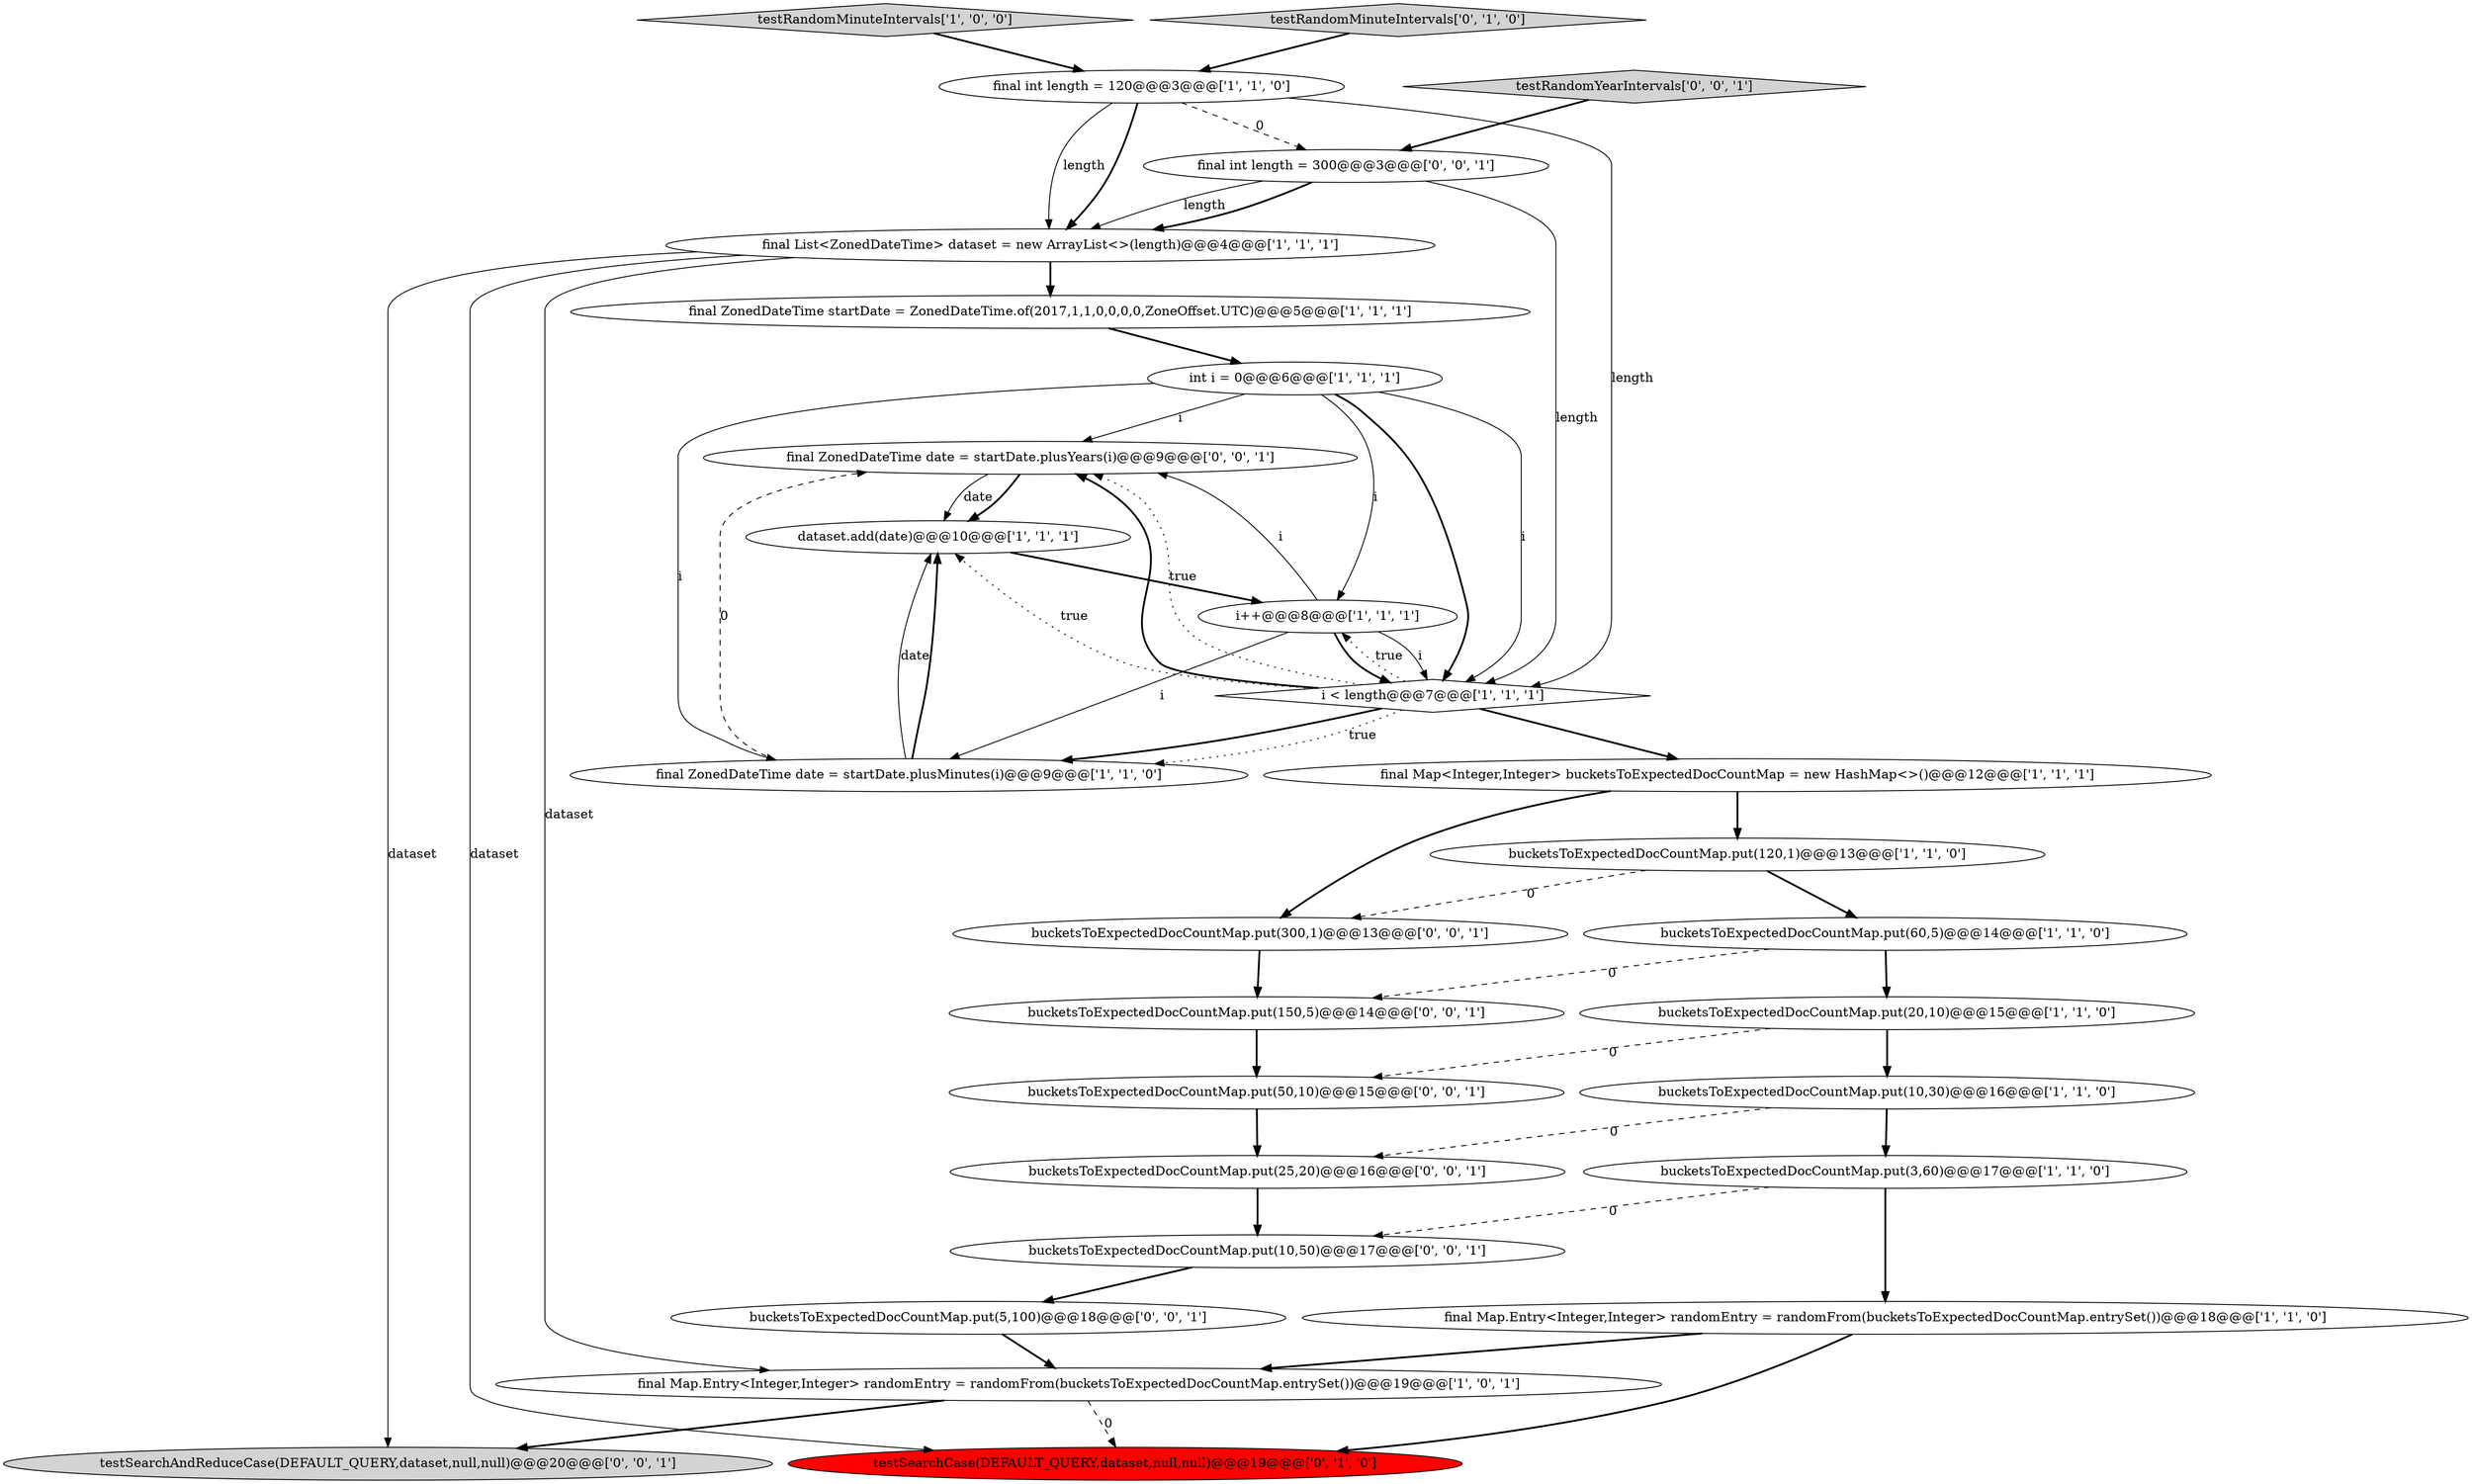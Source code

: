 digraph {
16 [style = filled, label = "int i = 0@@@6@@@['1', '1', '1']", fillcolor = white, shape = ellipse image = "AAA0AAABBB1BBB"];
27 [style = filled, label = "bucketsToExpectedDocCountMap.put(150,5)@@@14@@@['0', '0', '1']", fillcolor = white, shape = ellipse image = "AAA0AAABBB3BBB"];
24 [style = filled, label = "bucketsToExpectedDocCountMap.put(5,100)@@@18@@@['0', '0', '1']", fillcolor = white, shape = ellipse image = "AAA0AAABBB3BBB"];
17 [style = filled, label = "testSearchCase(DEFAULT_QUERY,dataset,null,null)@@@19@@@['0', '1', '0']", fillcolor = red, shape = ellipse image = "AAA1AAABBB2BBB"];
7 [style = filled, label = "testRandomMinuteIntervals['1', '0', '0']", fillcolor = lightgray, shape = diamond image = "AAA0AAABBB1BBB"];
1 [style = filled, label = "final ZonedDateTime startDate = ZonedDateTime.of(2017,1,1,0,0,0,0,ZoneOffset.UTC)@@@5@@@['1', '1', '1']", fillcolor = white, shape = ellipse image = "AAA0AAABBB1BBB"];
14 [style = filled, label = "final List<ZonedDateTime> dataset = new ArrayList<>(length)@@@4@@@['1', '1', '1']", fillcolor = white, shape = ellipse image = "AAA0AAABBB1BBB"];
2 [style = filled, label = "final Map.Entry<Integer,Integer> randomEntry = randomFrom(bucketsToExpectedDocCountMap.entrySet())@@@19@@@['1', '0', '1']", fillcolor = white, shape = ellipse image = "AAA0AAABBB1BBB"];
11 [style = filled, label = "bucketsToExpectedDocCountMap.put(3,60)@@@17@@@['1', '1', '0']", fillcolor = white, shape = ellipse image = "AAA0AAABBB1BBB"];
0 [style = filled, label = "dataset.add(date)@@@10@@@['1', '1', '1']", fillcolor = white, shape = ellipse image = "AAA0AAABBB1BBB"];
20 [style = filled, label = "final ZonedDateTime date = startDate.plusYears(i)@@@9@@@['0', '0', '1']", fillcolor = white, shape = ellipse image = "AAA0AAABBB3BBB"];
18 [style = filled, label = "testRandomMinuteIntervals['0', '1', '0']", fillcolor = lightgray, shape = diamond image = "AAA0AAABBB2BBB"];
25 [style = filled, label = "bucketsToExpectedDocCountMap.put(25,20)@@@16@@@['0', '0', '1']", fillcolor = white, shape = ellipse image = "AAA0AAABBB3BBB"];
21 [style = filled, label = "testRandomYearIntervals['0', '0', '1']", fillcolor = lightgray, shape = diamond image = "AAA0AAABBB3BBB"];
15 [style = filled, label = "bucketsToExpectedDocCountMap.put(20,10)@@@15@@@['1', '1', '0']", fillcolor = white, shape = ellipse image = "AAA0AAABBB1BBB"];
4 [style = filled, label = "bucketsToExpectedDocCountMap.put(60,5)@@@14@@@['1', '1', '0']", fillcolor = white, shape = ellipse image = "AAA0AAABBB1BBB"];
13 [style = filled, label = "final ZonedDateTime date = startDate.plusMinutes(i)@@@9@@@['1', '1', '0']", fillcolor = white, shape = ellipse image = "AAA0AAABBB1BBB"];
10 [style = filled, label = "i++@@@8@@@['1', '1', '1']", fillcolor = white, shape = ellipse image = "AAA0AAABBB1BBB"];
28 [style = filled, label = "testSearchAndReduceCase(DEFAULT_QUERY,dataset,null,null)@@@20@@@['0', '0', '1']", fillcolor = lightgray, shape = ellipse image = "AAA0AAABBB3BBB"];
22 [style = filled, label = "bucketsToExpectedDocCountMap.put(50,10)@@@15@@@['0', '0', '1']", fillcolor = white, shape = ellipse image = "AAA0AAABBB3BBB"];
8 [style = filled, label = "i < length@@@7@@@['1', '1', '1']", fillcolor = white, shape = diamond image = "AAA0AAABBB1BBB"];
9 [style = filled, label = "final int length = 120@@@3@@@['1', '1', '0']", fillcolor = white, shape = ellipse image = "AAA0AAABBB1BBB"];
6 [style = filled, label = "final Map.Entry<Integer,Integer> randomEntry = randomFrom(bucketsToExpectedDocCountMap.entrySet())@@@18@@@['1', '1', '0']", fillcolor = white, shape = ellipse image = "AAA0AAABBB1BBB"];
3 [style = filled, label = "final Map<Integer,Integer> bucketsToExpectedDocCountMap = new HashMap<>()@@@12@@@['1', '1', '1']", fillcolor = white, shape = ellipse image = "AAA0AAABBB1BBB"];
23 [style = filled, label = "bucketsToExpectedDocCountMap.put(300,1)@@@13@@@['0', '0', '1']", fillcolor = white, shape = ellipse image = "AAA0AAABBB3BBB"];
26 [style = filled, label = "bucketsToExpectedDocCountMap.put(10,50)@@@17@@@['0', '0', '1']", fillcolor = white, shape = ellipse image = "AAA0AAABBB3BBB"];
12 [style = filled, label = "bucketsToExpectedDocCountMap.put(10,30)@@@16@@@['1', '1', '0']", fillcolor = white, shape = ellipse image = "AAA0AAABBB1BBB"];
5 [style = filled, label = "bucketsToExpectedDocCountMap.put(120,1)@@@13@@@['1', '1', '0']", fillcolor = white, shape = ellipse image = "AAA0AAABBB1BBB"];
19 [style = filled, label = "final int length = 300@@@3@@@['0', '0', '1']", fillcolor = white, shape = ellipse image = "AAA0AAABBB3BBB"];
6->17 [style = bold, label=""];
22->25 [style = bold, label=""];
20->0 [style = solid, label="date"];
9->14 [style = solid, label="length"];
23->27 [style = bold, label=""];
16->8 [style = bold, label=""];
24->2 [style = bold, label=""];
21->19 [style = bold, label=""];
16->20 [style = solid, label="i"];
10->8 [style = solid, label="i"];
5->23 [style = dashed, label="0"];
13->20 [style = dashed, label="0"];
11->6 [style = bold, label=""];
20->0 [style = bold, label=""];
8->3 [style = bold, label=""];
4->15 [style = bold, label=""];
12->11 [style = bold, label=""];
11->26 [style = dashed, label="0"];
4->27 [style = dashed, label="0"];
13->0 [style = solid, label="date"];
14->28 [style = solid, label="dataset"];
8->10 [style = dotted, label="true"];
19->8 [style = solid, label="length"];
26->24 [style = bold, label=""];
2->17 [style = dashed, label="0"];
27->22 [style = bold, label=""];
10->13 [style = solid, label="i"];
14->17 [style = solid, label="dataset"];
10->20 [style = solid, label="i"];
15->22 [style = dashed, label="0"];
14->1 [style = bold, label=""];
16->10 [style = solid, label="i"];
6->2 [style = bold, label=""];
9->19 [style = dashed, label="0"];
7->9 [style = bold, label=""];
3->23 [style = bold, label=""];
0->10 [style = bold, label=""];
3->5 [style = bold, label=""];
12->25 [style = dashed, label="0"];
8->20 [style = bold, label=""];
19->14 [style = bold, label=""];
10->8 [style = bold, label=""];
1->16 [style = bold, label=""];
5->4 [style = bold, label=""];
25->26 [style = bold, label=""];
19->14 [style = solid, label="length"];
9->14 [style = bold, label=""];
18->9 [style = bold, label=""];
8->0 [style = dotted, label="true"];
16->13 [style = solid, label="i"];
15->12 [style = bold, label=""];
8->13 [style = dotted, label="true"];
8->20 [style = dotted, label="true"];
14->2 [style = solid, label="dataset"];
2->28 [style = bold, label=""];
16->8 [style = solid, label="i"];
9->8 [style = solid, label="length"];
8->13 [style = bold, label=""];
13->0 [style = bold, label=""];
}
